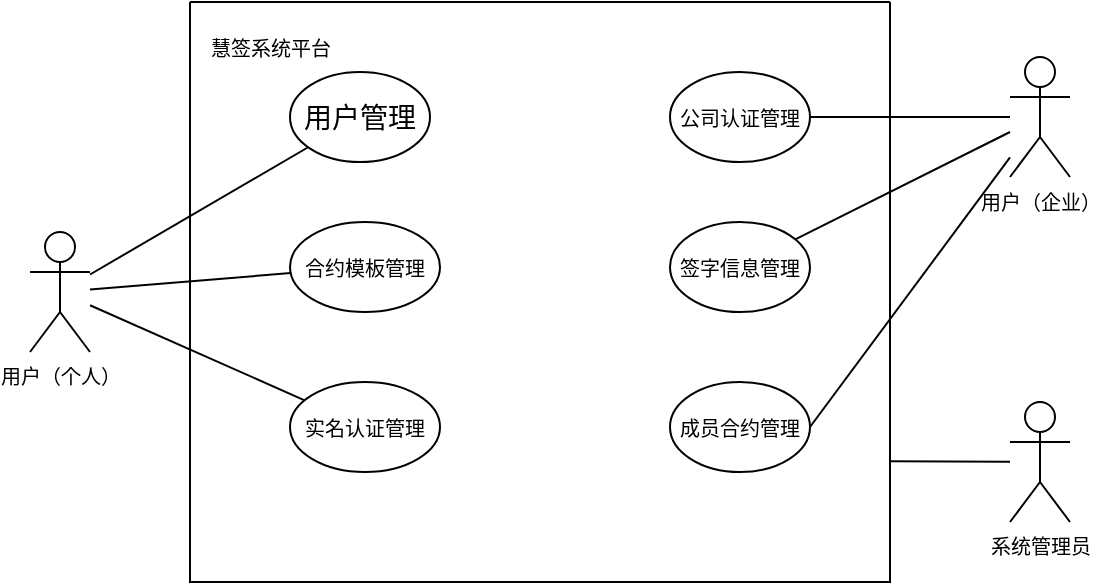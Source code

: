 <mxfile version="21.2.9" type="github">
  <diagram name="Page-1" id="aoZcg5yaeoQDtuTYyz1z">
    <mxGraphModel dx="1252" dy="788" grid="1" gridSize="10" guides="1" tooltips="1" connect="1" arrows="1" fold="1" page="1" pageScale="1" pageWidth="850" pageHeight="1100" math="0" shadow="0">
      <root>
        <mxCell id="0" />
        <mxCell id="1" parent="0" />
        <mxCell id="onbcupAO0g3e7C_Z6MhB-1" value="用户（个人）" style="shape=umlActor;verticalLabelPosition=bottom;verticalAlign=top;html=1;outlineConnect=0;fontSize=10;" parent="1" vertex="1">
          <mxGeometry x="190" y="215" width="30" height="60" as="geometry" />
        </mxCell>
        <mxCell id="onbcupAO0g3e7C_Z6MhB-2" value="" style="swimlane;startSize=0;fontSize=10;" parent="1" vertex="1">
          <mxGeometry x="270" y="100" width="350" height="290" as="geometry">
            <mxRectangle x="250" y="160" width="50" height="40" as="alternateBounds" />
          </mxGeometry>
        </mxCell>
        <mxCell id="8DFZW3EFuo9RK8guzmwg-5" value="合约模板管理" style="ellipse;whiteSpace=wrap;html=1;fontSize=10;" vertex="1" parent="onbcupAO0g3e7C_Z6MhB-2">
          <mxGeometry x="50" y="110" width="75" height="45" as="geometry" />
        </mxCell>
        <mxCell id="8DFZW3EFuo9RK8guzmwg-9" value="实名认证管理" style="ellipse;whiteSpace=wrap;html=1;fontSize=10;" vertex="1" parent="onbcupAO0g3e7C_Z6MhB-2">
          <mxGeometry x="50" y="190" width="75" height="45" as="geometry" />
        </mxCell>
        <mxCell id="8DFZW3EFuo9RK8guzmwg-8" value="签字信息管理" style="ellipse;whiteSpace=wrap;html=1;fontSize=10;" vertex="1" parent="onbcupAO0g3e7C_Z6MhB-2">
          <mxGeometry x="240" y="110" width="70" height="45" as="geometry" />
        </mxCell>
        <mxCell id="8DFZW3EFuo9RK8guzmwg-7" value="成员合约管理" style="ellipse;whiteSpace=wrap;html=1;fontSize=10;" vertex="1" parent="onbcupAO0g3e7C_Z6MhB-2">
          <mxGeometry x="240" y="190" width="70" height="45" as="geometry" />
        </mxCell>
        <mxCell id="8DFZW3EFuo9RK8guzmwg-6" value="公司认证管理" style="ellipse;whiteSpace=wrap;html=1;fontSize=10;" vertex="1" parent="onbcupAO0g3e7C_Z6MhB-2">
          <mxGeometry x="240" y="35" width="70" height="45" as="geometry" />
        </mxCell>
        <mxCell id="onbcupAO0g3e7C_Z6MhB-3" value="用户（企业）" style="shape=umlActor;verticalLabelPosition=bottom;verticalAlign=top;html=1;outlineConnect=0;fontSize=10;" parent="1" vertex="1">
          <mxGeometry x="680" y="127.5" width="30" height="60" as="geometry" />
        </mxCell>
        <mxCell id="8DFZW3EFuo9RK8guzmwg-1" value="慧签系统平台" style="text;html=1;align=center;verticalAlign=middle;resizable=0;points=[];autosize=1;strokeColor=none;fillColor=none;fontSize=10;" vertex="1" parent="1">
          <mxGeometry x="260" y="108" width="100" height="30" as="geometry" />
        </mxCell>
        <mxCell id="8DFZW3EFuo9RK8guzmwg-4" value="&lt;font style=&quot;font-size: 14px;&quot;&gt;用户管理&lt;/font&gt;" style="ellipse;whiteSpace=wrap;html=1;fontSize=10;" vertex="1" parent="1">
          <mxGeometry x="320" y="135" width="70" height="45" as="geometry" />
        </mxCell>
        <mxCell id="8DFZW3EFuo9RK8guzmwg-10" value="" style="endArrow=none;html=1;rounded=0;fontSize=10;" edge="1" parent="1" source="onbcupAO0g3e7C_Z6MhB-1" target="8DFZW3EFuo9RK8guzmwg-4">
          <mxGeometry width="50" height="50" relative="1" as="geometry">
            <mxPoint x="240" y="230" as="sourcePoint" />
            <mxPoint x="290" y="180" as="targetPoint" />
          </mxGeometry>
        </mxCell>
        <mxCell id="8DFZW3EFuo9RK8guzmwg-11" value="" style="endArrow=none;html=1;rounded=0;fontSize=10;" edge="1" parent="1" source="8DFZW3EFuo9RK8guzmwg-8" target="onbcupAO0g3e7C_Z6MhB-3">
          <mxGeometry width="50" height="50" relative="1" as="geometry">
            <mxPoint x="580" y="317" as="sourcePoint" />
            <mxPoint x="670" y="260" as="targetPoint" />
          </mxGeometry>
        </mxCell>
        <mxCell id="8DFZW3EFuo9RK8guzmwg-12" value="" style="endArrow=none;html=1;rounded=0;fontSize=10;" edge="1" parent="1" source="onbcupAO0g3e7C_Z6MhB-1" target="8DFZW3EFuo9RK8guzmwg-9">
          <mxGeometry width="50" height="50" relative="1" as="geometry">
            <mxPoint x="200" y="357" as="sourcePoint" />
            <mxPoint x="290" y="300" as="targetPoint" />
          </mxGeometry>
        </mxCell>
        <mxCell id="8DFZW3EFuo9RK8guzmwg-14" value="" style="endArrow=none;html=1;rounded=0;fontSize=10;" edge="1" parent="1" source="8DFZW3EFuo9RK8guzmwg-6" target="onbcupAO0g3e7C_Z6MhB-3">
          <mxGeometry width="50" height="50" relative="1" as="geometry">
            <mxPoint x="580" y="186" as="sourcePoint" />
            <mxPoint x="670" y="129" as="targetPoint" />
          </mxGeometry>
        </mxCell>
        <mxCell id="8DFZW3EFuo9RK8guzmwg-15" value="" style="endArrow=none;html=1;rounded=0;exitX=1;exitY=0.5;exitDx=0;exitDy=0;fontSize=10;" edge="1" parent="1" source="8DFZW3EFuo9RK8guzmwg-7" target="onbcupAO0g3e7C_Z6MhB-3">
          <mxGeometry width="50" height="50" relative="1" as="geometry">
            <mxPoint x="570" y="347" as="sourcePoint" />
            <mxPoint x="660" y="290" as="targetPoint" />
          </mxGeometry>
        </mxCell>
        <mxCell id="8DFZW3EFuo9RK8guzmwg-18" value="" style="endArrow=none;html=1;rounded=0;fontSize=10;" edge="1" parent="1" source="onbcupAO0g3e7C_Z6MhB-1" target="8DFZW3EFuo9RK8guzmwg-5">
          <mxGeometry width="50" height="50" relative="1" as="geometry">
            <mxPoint x="220" y="267" as="sourcePoint" />
            <mxPoint x="310" y="210" as="targetPoint" />
          </mxGeometry>
        </mxCell>
        <mxCell id="8DFZW3EFuo9RK8guzmwg-19" value="系统管理员" style="shape=umlActor;verticalLabelPosition=bottom;verticalAlign=top;html=1;outlineConnect=0;fontSize=10;" vertex="1" parent="1">
          <mxGeometry x="680" y="300" width="30" height="60" as="geometry" />
        </mxCell>
        <mxCell id="8DFZW3EFuo9RK8guzmwg-23" value="" style="endArrow=none;html=1;rounded=0;exitX=0.999;exitY=0.792;exitDx=0;exitDy=0;exitPerimeter=0;fontSize=10;" edge="1" parent="1" source="onbcupAO0g3e7C_Z6MhB-2" target="8DFZW3EFuo9RK8guzmwg-19">
          <mxGeometry width="50" height="50" relative="1" as="geometry">
            <mxPoint x="590" y="480" as="sourcePoint" />
            <mxPoint x="640" y="430" as="targetPoint" />
          </mxGeometry>
        </mxCell>
      </root>
    </mxGraphModel>
  </diagram>
</mxfile>
